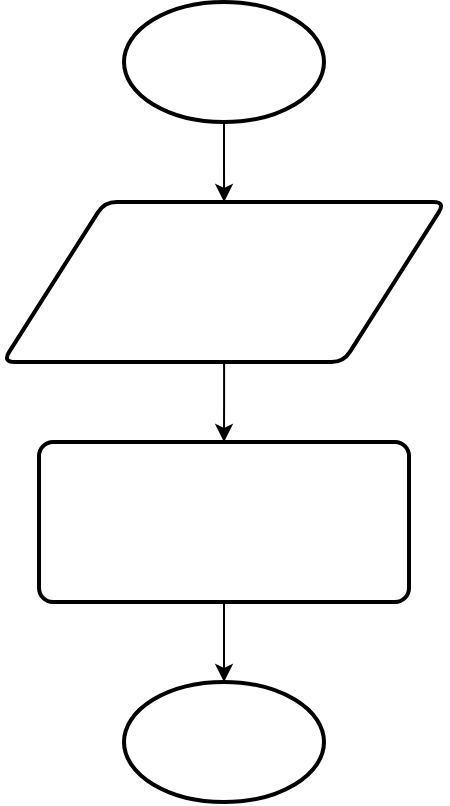 <mxfile version="25.0.2">
  <diagram name="Page-1" id="BFsWZsMjRjLBfDCsQAaC">
    <mxGraphModel dx="1480" dy="866" grid="1" gridSize="10" guides="1" tooltips="1" connect="1" arrows="1" fold="1" page="1" pageScale="1" pageWidth="850" pageHeight="1100" math="0" shadow="0">
      <root>
        <mxCell id="0" />
        <mxCell id="1" parent="0" />
        <mxCell id="9ibs9TJipyRA2eOeoHKF-5" value="" style="edgeStyle=orthogonalEdgeStyle;rounded=0;orthogonalLoop=1;jettySize=auto;html=1;fontSize=20;" edge="1" parent="1" source="9ibs9TJipyRA2eOeoHKF-1" target="9ibs9TJipyRA2eOeoHKF-2">
          <mxGeometry relative="1" as="geometry" />
        </mxCell>
        <mxCell id="9ibs9TJipyRA2eOeoHKF-1" value="&lt;span style=&quot;color: rgb(255, 255, 255);&quot;&gt;Start&lt;/span&gt;" style="strokeWidth=2;html=1;shape=mxgraph.flowchart.start_1;whiteSpace=wrap;fontSize=20;" vertex="1" parent="1">
          <mxGeometry x="470" y="60" width="100" height="60" as="geometry" />
        </mxCell>
        <mxCell id="9ibs9TJipyRA2eOeoHKF-6" value="" style="edgeStyle=orthogonalEdgeStyle;rounded=0;orthogonalLoop=1;jettySize=auto;html=1;fontSize=20;" edge="1" parent="1" source="9ibs9TJipyRA2eOeoHKF-2" target="9ibs9TJipyRA2eOeoHKF-3">
          <mxGeometry relative="1" as="geometry" />
        </mxCell>
        <mxCell id="9ibs9TJipyRA2eOeoHKF-2" value="&lt;font&gt;&lt;span style=&quot;color: rgb(255, 255, 255);&quot;&gt;Nhập a, b&lt;/span&gt;&lt;br style=&quot;color: rgb(255, 255, 255);&quot;&gt;&lt;span style=&quot;color: rgb(255, 255, 255);&quot;&gt;Nhập phép tính&lt;/span&gt;&lt;/font&gt;" style="shape=parallelogram;html=1;strokeWidth=2;perimeter=parallelogramPerimeter;whiteSpace=wrap;rounded=1;arcSize=12;size=0.23;fontSize=20;" vertex="1" parent="1">
          <mxGeometry x="409.38" y="160" width="221.25" height="80" as="geometry" />
        </mxCell>
        <mxCell id="9ibs9TJipyRA2eOeoHKF-7" value="" style="edgeStyle=orthogonalEdgeStyle;rounded=0;orthogonalLoop=1;jettySize=auto;html=1;fontSize=20;" edge="1" parent="1" source="9ibs9TJipyRA2eOeoHKF-3" target="9ibs9TJipyRA2eOeoHKF-4">
          <mxGeometry relative="1" as="geometry" />
        </mxCell>
        <mxCell id="9ibs9TJipyRA2eOeoHKF-3" value="&lt;span style=&quot;color: rgb(255, 255, 255);&quot;&gt;In ra:&lt;/span&gt;&lt;br style=&quot;color: rgb(255, 255, 255);&quot;&gt;&lt;span style=&quot;color: rgb(255, 255, 255);&quot;&gt;a (phép tình) b&lt;/span&gt;" style="rounded=1;whiteSpace=wrap;html=1;absoluteArcSize=1;arcSize=14;strokeWidth=2;fontSize=20;" vertex="1" parent="1">
          <mxGeometry x="427.51" y="280" width="185" height="80" as="geometry" />
        </mxCell>
        <mxCell id="9ibs9TJipyRA2eOeoHKF-4" value="&lt;span style=&quot;color: rgb(255, 255, 255);&quot;&gt;End&lt;/span&gt;" style="strokeWidth=2;html=1;shape=mxgraph.flowchart.start_1;whiteSpace=wrap;fontSize=20;" vertex="1" parent="1">
          <mxGeometry x="470" y="400" width="100" height="60" as="geometry" />
        </mxCell>
      </root>
    </mxGraphModel>
  </diagram>
</mxfile>
